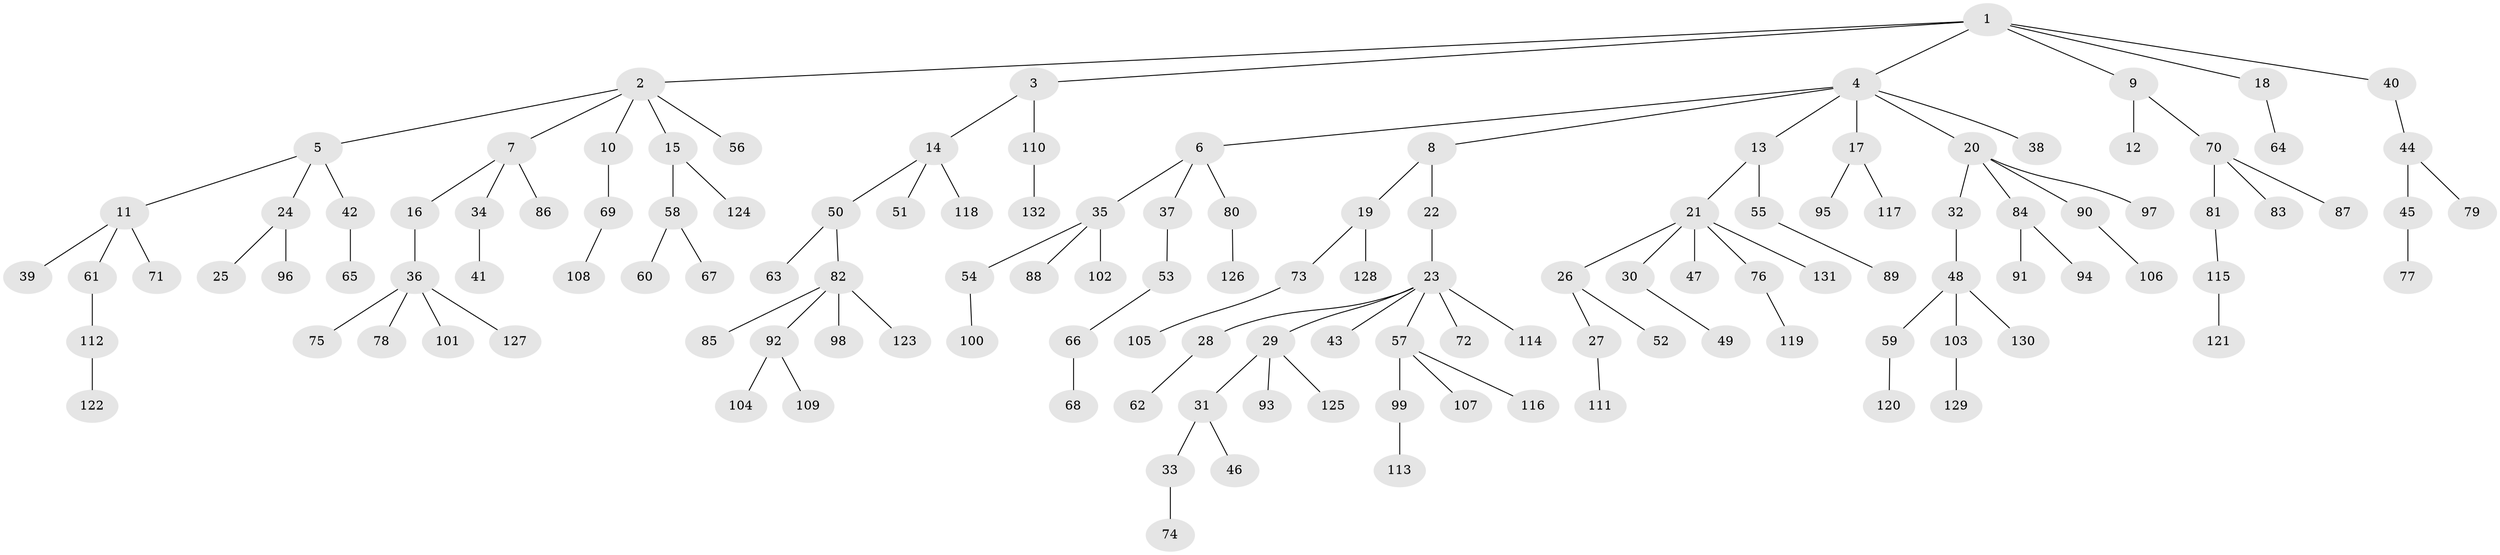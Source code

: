 // Generated by graph-tools (version 1.1) at 2025/26/03/09/25 03:26:32]
// undirected, 132 vertices, 131 edges
graph export_dot {
graph [start="1"]
  node [color=gray90,style=filled];
  1;
  2;
  3;
  4;
  5;
  6;
  7;
  8;
  9;
  10;
  11;
  12;
  13;
  14;
  15;
  16;
  17;
  18;
  19;
  20;
  21;
  22;
  23;
  24;
  25;
  26;
  27;
  28;
  29;
  30;
  31;
  32;
  33;
  34;
  35;
  36;
  37;
  38;
  39;
  40;
  41;
  42;
  43;
  44;
  45;
  46;
  47;
  48;
  49;
  50;
  51;
  52;
  53;
  54;
  55;
  56;
  57;
  58;
  59;
  60;
  61;
  62;
  63;
  64;
  65;
  66;
  67;
  68;
  69;
  70;
  71;
  72;
  73;
  74;
  75;
  76;
  77;
  78;
  79;
  80;
  81;
  82;
  83;
  84;
  85;
  86;
  87;
  88;
  89;
  90;
  91;
  92;
  93;
  94;
  95;
  96;
  97;
  98;
  99;
  100;
  101;
  102;
  103;
  104;
  105;
  106;
  107;
  108;
  109;
  110;
  111;
  112;
  113;
  114;
  115;
  116;
  117;
  118;
  119;
  120;
  121;
  122;
  123;
  124;
  125;
  126;
  127;
  128;
  129;
  130;
  131;
  132;
  1 -- 2;
  1 -- 3;
  1 -- 4;
  1 -- 9;
  1 -- 18;
  1 -- 40;
  2 -- 5;
  2 -- 7;
  2 -- 10;
  2 -- 15;
  2 -- 56;
  3 -- 14;
  3 -- 110;
  4 -- 6;
  4 -- 8;
  4 -- 13;
  4 -- 17;
  4 -- 20;
  4 -- 38;
  5 -- 11;
  5 -- 24;
  5 -- 42;
  6 -- 35;
  6 -- 37;
  6 -- 80;
  7 -- 16;
  7 -- 34;
  7 -- 86;
  8 -- 19;
  8 -- 22;
  9 -- 12;
  9 -- 70;
  10 -- 69;
  11 -- 39;
  11 -- 61;
  11 -- 71;
  13 -- 21;
  13 -- 55;
  14 -- 50;
  14 -- 51;
  14 -- 118;
  15 -- 58;
  15 -- 124;
  16 -- 36;
  17 -- 95;
  17 -- 117;
  18 -- 64;
  19 -- 73;
  19 -- 128;
  20 -- 32;
  20 -- 84;
  20 -- 90;
  20 -- 97;
  21 -- 26;
  21 -- 30;
  21 -- 47;
  21 -- 76;
  21 -- 131;
  22 -- 23;
  23 -- 28;
  23 -- 29;
  23 -- 43;
  23 -- 57;
  23 -- 72;
  23 -- 114;
  24 -- 25;
  24 -- 96;
  26 -- 27;
  26 -- 52;
  27 -- 111;
  28 -- 62;
  29 -- 31;
  29 -- 93;
  29 -- 125;
  30 -- 49;
  31 -- 33;
  31 -- 46;
  32 -- 48;
  33 -- 74;
  34 -- 41;
  35 -- 54;
  35 -- 88;
  35 -- 102;
  36 -- 75;
  36 -- 78;
  36 -- 101;
  36 -- 127;
  37 -- 53;
  40 -- 44;
  42 -- 65;
  44 -- 45;
  44 -- 79;
  45 -- 77;
  48 -- 59;
  48 -- 103;
  48 -- 130;
  50 -- 63;
  50 -- 82;
  53 -- 66;
  54 -- 100;
  55 -- 89;
  57 -- 99;
  57 -- 107;
  57 -- 116;
  58 -- 60;
  58 -- 67;
  59 -- 120;
  61 -- 112;
  66 -- 68;
  69 -- 108;
  70 -- 81;
  70 -- 83;
  70 -- 87;
  73 -- 105;
  76 -- 119;
  80 -- 126;
  81 -- 115;
  82 -- 85;
  82 -- 92;
  82 -- 98;
  82 -- 123;
  84 -- 91;
  84 -- 94;
  90 -- 106;
  92 -- 104;
  92 -- 109;
  99 -- 113;
  103 -- 129;
  110 -- 132;
  112 -- 122;
  115 -- 121;
}
